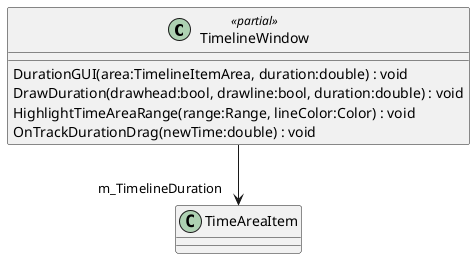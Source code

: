 @startuml
class TimelineWindow <<partial>> {
    DurationGUI(area:TimelineItemArea, duration:double) : void
    DrawDuration(drawhead:bool, drawline:bool, duration:double) : void
    HighlightTimeAreaRange(range:Range, lineColor:Color) : void
    OnTrackDurationDrag(newTime:double) : void
}
TimelineWindow --> "m_TimelineDuration" TimeAreaItem
@enduml
